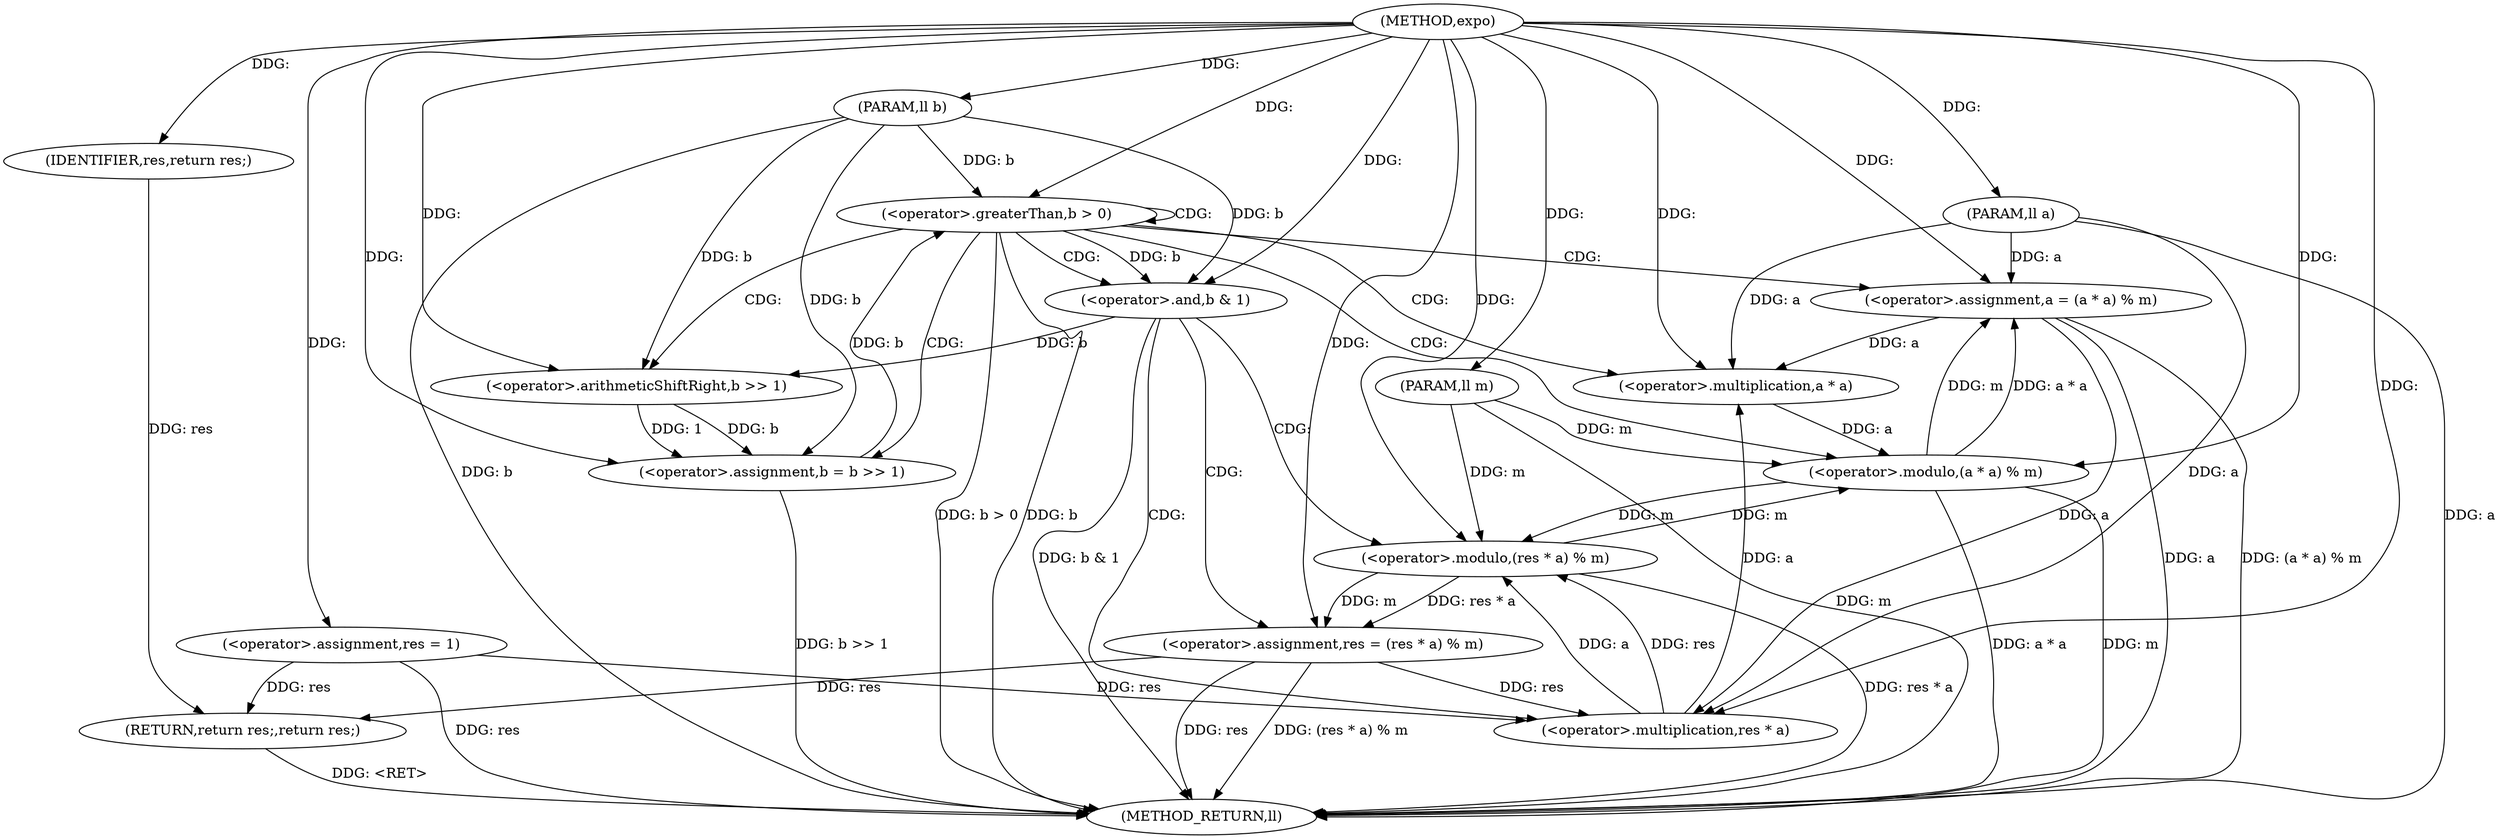 digraph "expo" {  
"1000252" [label = "(METHOD,expo)" ]
"1000291" [label = "(METHOD_RETURN,ll)" ]
"1000253" [label = "(PARAM,ll a)" ]
"1000254" [label = "(PARAM,ll b)" ]
"1000255" [label = "(PARAM,ll m)" ]
"1000258" [label = "(<operator>.assignment,res = 1)" ]
"1000289" [label = "(RETURN,return res;,return res;)" ]
"1000262" [label = "(<operator>.greaterThan,b > 0)" ]
"1000290" [label = "(IDENTIFIER,res,return res;)" ]
"1000277" [label = "(<operator>.assignment,a = (a * a) % m)" ]
"1000284" [label = "(<operator>.assignment,b = b >> 1)" ]
"1000267" [label = "(<operator>.and,b & 1)" ]
"1000270" [label = "(<operator>.assignment,res = (res * a) % m)" ]
"1000279" [label = "(<operator>.modulo,(a * a) % m)" ]
"1000286" [label = "(<operator>.arithmeticShiftRight,b >> 1)" ]
"1000272" [label = "(<operator>.modulo,(res * a) % m)" ]
"1000280" [label = "(<operator>.multiplication,a * a)" ]
"1000273" [label = "(<operator>.multiplication,res * a)" ]
  "1000289" -> "1000291"  [ label = "DDG: <RET>"] 
  "1000253" -> "1000291"  [ label = "DDG: a"] 
  "1000254" -> "1000291"  [ label = "DDG: b"] 
  "1000255" -> "1000291"  [ label = "DDG: m"] 
  "1000258" -> "1000291"  [ label = "DDG: res"] 
  "1000262" -> "1000291"  [ label = "DDG: b"] 
  "1000262" -> "1000291"  [ label = "DDG: b > 0"] 
  "1000267" -> "1000291"  [ label = "DDG: b & 1"] 
  "1000270" -> "1000291"  [ label = "DDG: res"] 
  "1000272" -> "1000291"  [ label = "DDG: res * a"] 
  "1000270" -> "1000291"  [ label = "DDG: (res * a) % m"] 
  "1000277" -> "1000291"  [ label = "DDG: a"] 
  "1000279" -> "1000291"  [ label = "DDG: a * a"] 
  "1000279" -> "1000291"  [ label = "DDG: m"] 
  "1000277" -> "1000291"  [ label = "DDG: (a * a) % m"] 
  "1000284" -> "1000291"  [ label = "DDG: b >> 1"] 
  "1000252" -> "1000253"  [ label = "DDG: "] 
  "1000252" -> "1000254"  [ label = "DDG: "] 
  "1000252" -> "1000255"  [ label = "DDG: "] 
  "1000252" -> "1000258"  [ label = "DDG: "] 
  "1000290" -> "1000289"  [ label = "DDG: res"] 
  "1000258" -> "1000289"  [ label = "DDG: res"] 
  "1000270" -> "1000289"  [ label = "DDG: res"] 
  "1000252" -> "1000290"  [ label = "DDG: "] 
  "1000284" -> "1000262"  [ label = "DDG: b"] 
  "1000254" -> "1000262"  [ label = "DDG: b"] 
  "1000252" -> "1000262"  [ label = "DDG: "] 
  "1000279" -> "1000277"  [ label = "DDG: m"] 
  "1000279" -> "1000277"  [ label = "DDG: a * a"] 
  "1000286" -> "1000284"  [ label = "DDG: b"] 
  "1000286" -> "1000284"  [ label = "DDG: 1"] 
  "1000272" -> "1000270"  [ label = "DDG: res * a"] 
  "1000272" -> "1000270"  [ label = "DDG: m"] 
  "1000253" -> "1000277"  [ label = "DDG: a"] 
  "1000252" -> "1000277"  [ label = "DDG: "] 
  "1000254" -> "1000284"  [ label = "DDG: b"] 
  "1000252" -> "1000284"  [ label = "DDG: "] 
  "1000262" -> "1000267"  [ label = "DDG: b"] 
  "1000254" -> "1000267"  [ label = "DDG: b"] 
  "1000252" -> "1000267"  [ label = "DDG: "] 
  "1000252" -> "1000270"  [ label = "DDG: "] 
  "1000280" -> "1000279"  [ label = "DDG: a"] 
  "1000272" -> "1000279"  [ label = "DDG: m"] 
  "1000255" -> "1000279"  [ label = "DDG: m"] 
  "1000252" -> "1000279"  [ label = "DDG: "] 
  "1000267" -> "1000286"  [ label = "DDG: b"] 
  "1000254" -> "1000286"  [ label = "DDG: b"] 
  "1000252" -> "1000286"  [ label = "DDG: "] 
  "1000273" -> "1000272"  [ label = "DDG: res"] 
  "1000273" -> "1000272"  [ label = "DDG: a"] 
  "1000279" -> "1000272"  [ label = "DDG: m"] 
  "1000255" -> "1000272"  [ label = "DDG: m"] 
  "1000252" -> "1000272"  [ label = "DDG: "] 
  "1000273" -> "1000280"  [ label = "DDG: a"] 
  "1000277" -> "1000280"  [ label = "DDG: a"] 
  "1000253" -> "1000280"  [ label = "DDG: a"] 
  "1000252" -> "1000280"  [ label = "DDG: "] 
  "1000258" -> "1000273"  [ label = "DDG: res"] 
  "1000270" -> "1000273"  [ label = "DDG: res"] 
  "1000252" -> "1000273"  [ label = "DDG: "] 
  "1000277" -> "1000273"  [ label = "DDG: a"] 
  "1000253" -> "1000273"  [ label = "DDG: a"] 
  "1000262" -> "1000262"  [ label = "CDG: "] 
  "1000262" -> "1000286"  [ label = "CDG: "] 
  "1000262" -> "1000284"  [ label = "CDG: "] 
  "1000262" -> "1000280"  [ label = "CDG: "] 
  "1000262" -> "1000267"  [ label = "CDG: "] 
  "1000262" -> "1000279"  [ label = "CDG: "] 
  "1000262" -> "1000277"  [ label = "CDG: "] 
  "1000267" -> "1000272"  [ label = "CDG: "] 
  "1000267" -> "1000273"  [ label = "CDG: "] 
  "1000267" -> "1000270"  [ label = "CDG: "] 
}

